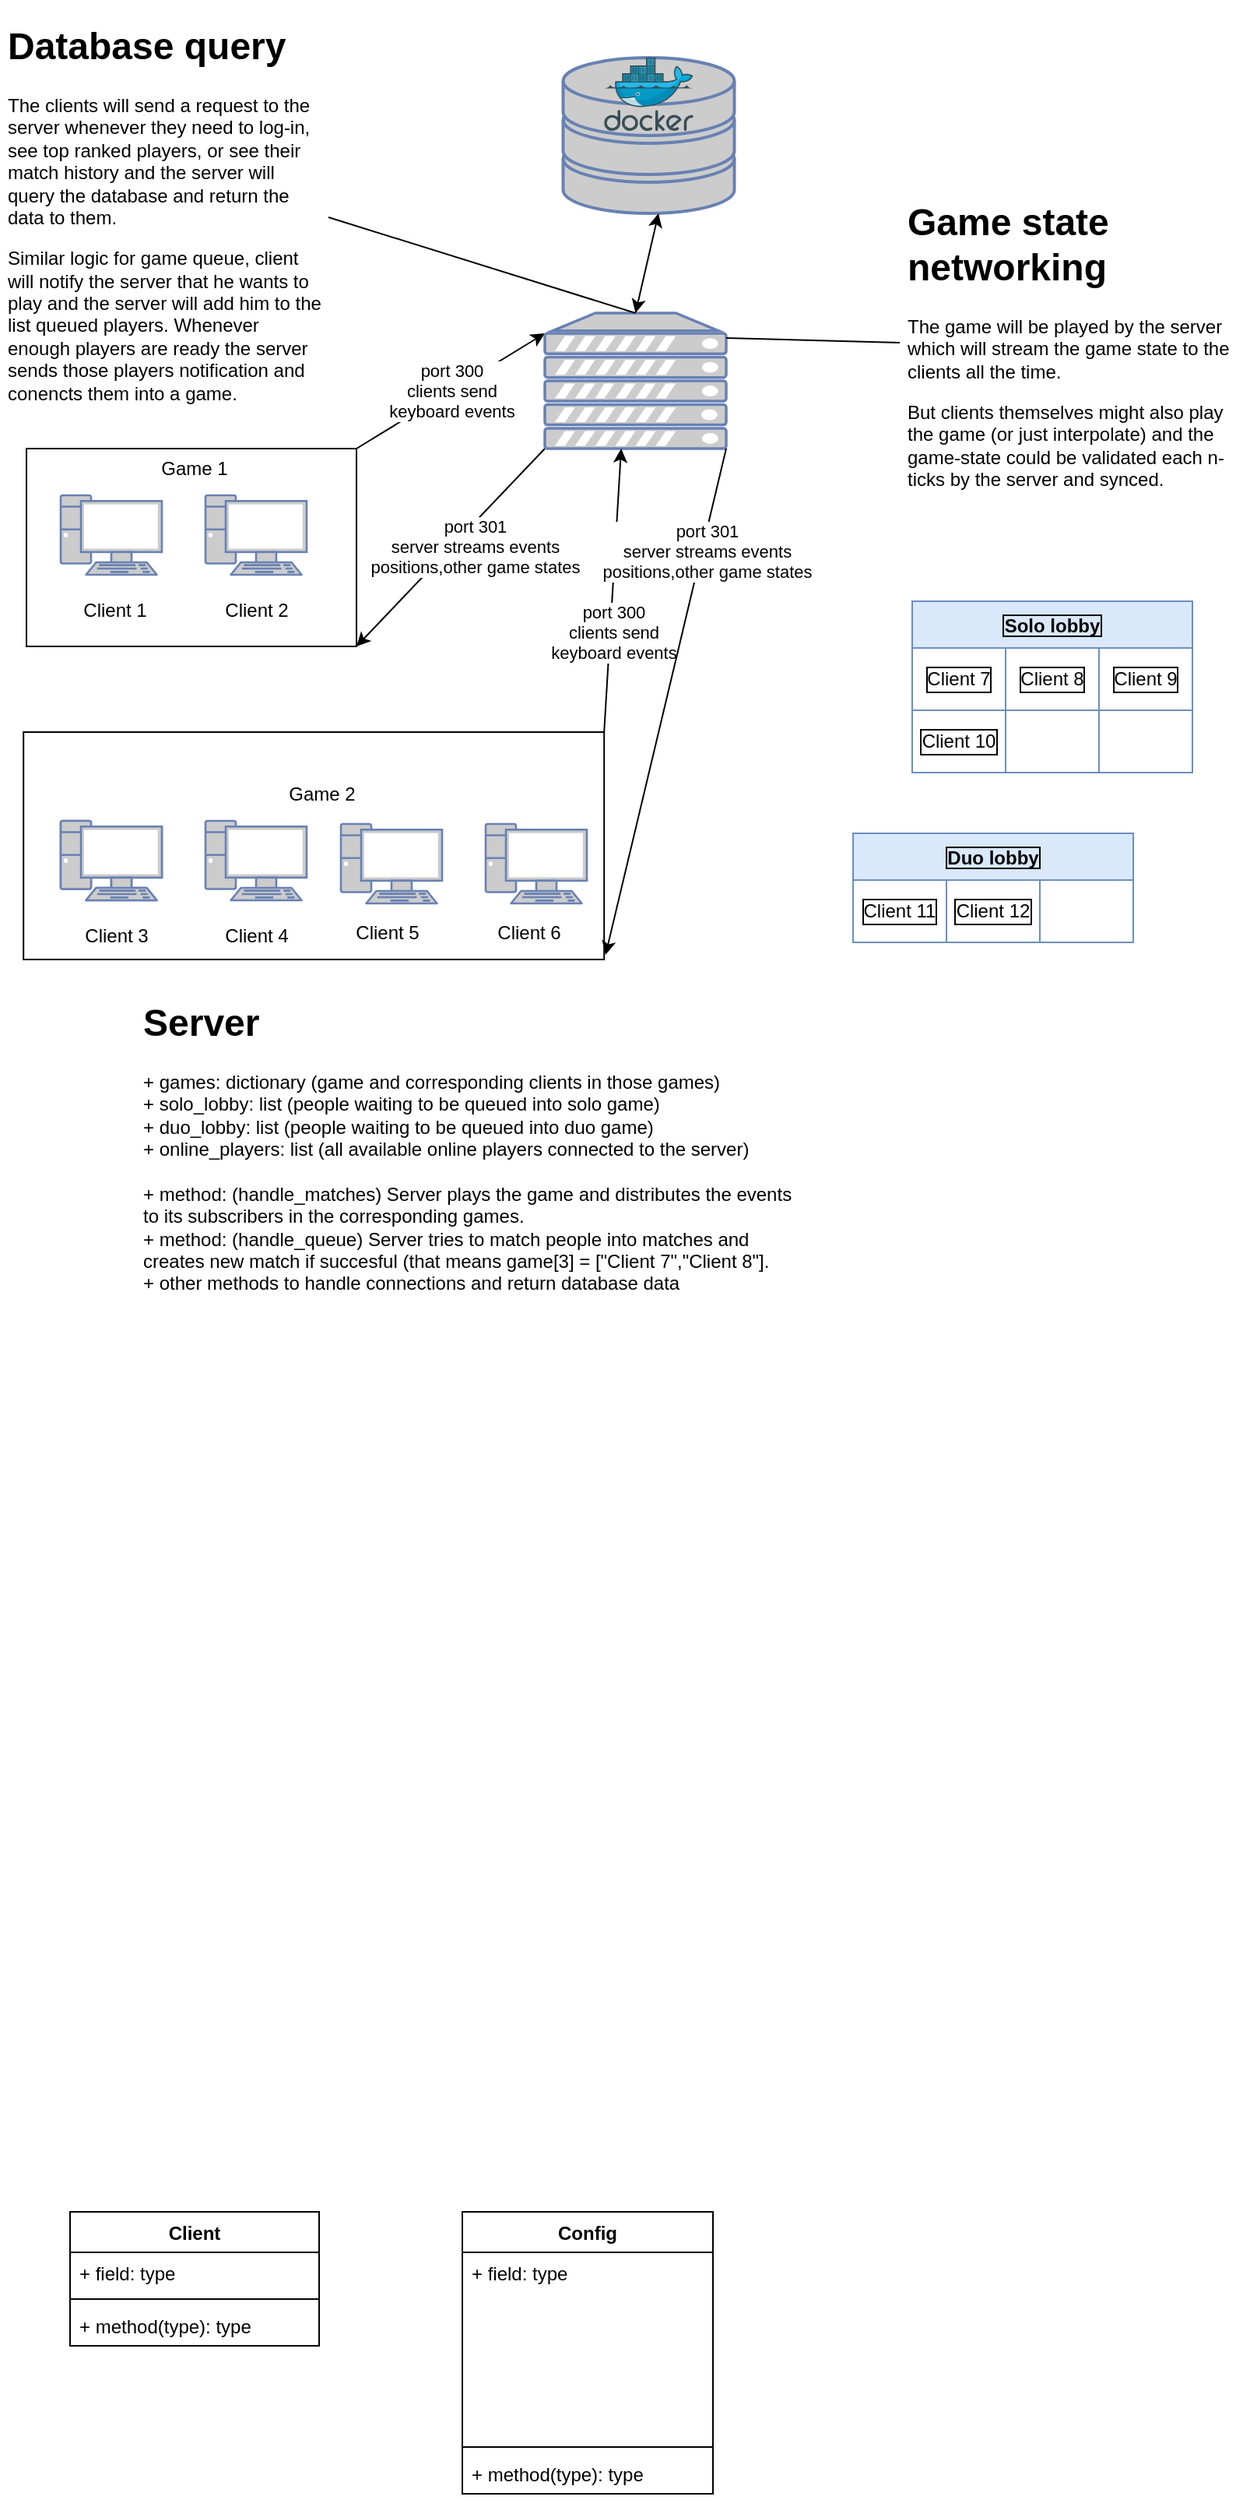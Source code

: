 <mxfile>
    <diagram id="C5RBs43oDa-KdzZeNtuy" name="Page-1">
        <mxGraphModel dx="976" dy="1948" grid="0" gridSize="10" guides="1" tooltips="1" connect="1" arrows="1" fold="1" page="1" pageScale="1" pageWidth="827" pageHeight="1169" math="0" shadow="0">
            <root>
                <mxCell id="WIyWlLk6GJQsqaUBKTNV-0"/>
                <mxCell id="WIyWlLk6GJQsqaUBKTNV-1" parent="WIyWlLk6GJQsqaUBKTNV-0"/>
                <mxCell id="51" value="port 300&lt;br&gt;clients send&lt;br&gt;keyboard events" style="edgeStyle=none;html=1;exitX=1;exitY=0;exitDx=0;exitDy=0;entryX=0;entryY=0.15;entryDx=0;entryDy=0;entryPerimeter=0;" parent="WIyWlLk6GJQsqaUBKTNV-1" source="32" target="25" edge="1">
                    <mxGeometry x="0.001" relative="1" as="geometry">
                        <mxPoint as="offset"/>
                    </mxGeometry>
                </mxCell>
                <mxCell id="32" value="" style="rounded=0;whiteSpace=wrap;html=1;" parent="WIyWlLk6GJQsqaUBKTNV-1" vertex="1">
                    <mxGeometry x="37" y="-880" width="212" height="127" as="geometry"/>
                </mxCell>
                <mxCell id="17" value="Client" style="swimlane;fontStyle=1;align=center;verticalAlign=top;childLayout=stackLayout;horizontal=1;startSize=26;horizontalStack=0;resizeParent=1;resizeParentMax=0;resizeLast=0;collapsible=1;marginBottom=0;" parent="WIyWlLk6GJQsqaUBKTNV-1" vertex="1">
                    <mxGeometry x="65" y="252" width="160" height="86" as="geometry">
                        <mxRectangle x="89" y="133" width="98" height="26" as="alternateBounds"/>
                    </mxGeometry>
                </mxCell>
                <mxCell id="18" value="+ field: type" style="text;strokeColor=none;fillColor=none;align=left;verticalAlign=top;spacingLeft=4;spacingRight=4;overflow=hidden;rotatable=0;points=[[0,0.5],[1,0.5]];portConstraint=eastwest;" parent="17" vertex="1">
                    <mxGeometry y="26" width="160" height="26" as="geometry"/>
                </mxCell>
                <mxCell id="19" value="" style="line;strokeWidth=1;fillColor=none;align=left;verticalAlign=middle;spacingTop=-1;spacingLeft=3;spacingRight=3;rotatable=0;labelPosition=right;points=[];portConstraint=eastwest;strokeColor=inherit;" parent="17" vertex="1">
                    <mxGeometry y="52" width="160" height="8" as="geometry"/>
                </mxCell>
                <mxCell id="20" value="+ method(type): type" style="text;strokeColor=none;fillColor=none;align=left;verticalAlign=top;spacingLeft=4;spacingRight=4;overflow=hidden;rotatable=0;points=[[0,0.5],[1,0.5]];portConstraint=eastwest;" parent="17" vertex="1">
                    <mxGeometry y="60" width="160" height="26" as="geometry"/>
                </mxCell>
                <mxCell id="21" value="Config&#10;" style="swimlane;fontStyle=1;align=center;verticalAlign=top;childLayout=stackLayout;horizontal=1;startSize=26;horizontalStack=0;resizeParent=1;resizeParentMax=0;resizeLast=0;collapsible=1;marginBottom=0;" parent="WIyWlLk6GJQsqaUBKTNV-1" vertex="1">
                    <mxGeometry x="317" y="252" width="161" height="181" as="geometry">
                        <mxRectangle x="89" y="133" width="98" height="26" as="alternateBounds"/>
                    </mxGeometry>
                </mxCell>
                <mxCell id="22" value="+ field: type" style="text;strokeColor=none;fillColor=none;align=left;verticalAlign=top;spacingLeft=4;spacingRight=4;overflow=hidden;rotatable=0;points=[[0,0.5],[1,0.5]];portConstraint=eastwest;" parent="21" vertex="1">
                    <mxGeometry y="26" width="161" height="121" as="geometry"/>
                </mxCell>
                <mxCell id="23" value="" style="line;strokeWidth=1;fillColor=none;align=left;verticalAlign=middle;spacingTop=-1;spacingLeft=3;spacingRight=3;rotatable=0;labelPosition=right;points=[];portConstraint=eastwest;strokeColor=inherit;" parent="21" vertex="1">
                    <mxGeometry y="147" width="161" height="8" as="geometry"/>
                </mxCell>
                <mxCell id="24" value="+ method(type): type" style="text;strokeColor=none;fillColor=none;align=left;verticalAlign=top;spacingLeft=4;spacingRight=4;overflow=hidden;rotatable=0;points=[[0,0.5],[1,0.5]];portConstraint=eastwest;" parent="21" vertex="1">
                    <mxGeometry y="155" width="161" height="26" as="geometry"/>
                </mxCell>
                <mxCell id="53" value="port 301&lt;br&gt;server streams events&lt;br&gt;positions,other game states" style="edgeStyle=none;html=1;exitX=0;exitY=1;exitDx=0;exitDy=0;exitPerimeter=0;entryX=1;entryY=1;entryDx=0;entryDy=0;" parent="WIyWlLk6GJQsqaUBKTNV-1" source="25" target="32" edge="1">
                    <mxGeometry x="-0.122" y="11" relative="1" as="geometry">
                        <mxPoint as="offset"/>
                    </mxGeometry>
                </mxCell>
                <mxCell id="25" value="" style="fontColor=#0066CC;verticalAlign=top;verticalLabelPosition=bottom;labelPosition=center;align=center;html=1;outlineConnect=0;fillColor=#CCCCCC;strokeColor=#6881B3;gradientColor=none;gradientDirection=north;strokeWidth=2;shape=mxgraph.networks.server;" parent="WIyWlLk6GJQsqaUBKTNV-1" vertex="1">
                    <mxGeometry x="370" y="-967" width="116.5" height="87" as="geometry"/>
                </mxCell>
                <mxCell id="26" value="" style="fontColor=#0066CC;verticalAlign=top;verticalLabelPosition=bottom;labelPosition=center;align=center;html=1;outlineConnect=0;fillColor=#CCCCCC;strokeColor=#6881B3;gradientColor=none;gradientDirection=north;strokeWidth=2;shape=mxgraph.networks.pc;" parent="WIyWlLk6GJQsqaUBKTNV-1" vertex="1">
                    <mxGeometry x="59" y="-850" width="65" height="51" as="geometry"/>
                </mxCell>
                <mxCell id="27" value="" style="fontColor=#0066CC;verticalAlign=top;verticalLabelPosition=bottom;labelPosition=center;align=center;html=1;outlineConnect=0;fillColor=#CCCCCC;strokeColor=#6881B3;gradientColor=none;gradientDirection=north;strokeWidth=2;shape=mxgraph.networks.storage;" parent="WIyWlLk6GJQsqaUBKTNV-1" vertex="1">
                    <mxGeometry x="381.75" y="-1131" width="110" height="100" as="geometry"/>
                </mxCell>
                <mxCell id="28" value="" style="endArrow=classic;startArrow=classic;html=1;exitX=0.5;exitY=0;exitDx=0;exitDy=0;exitPerimeter=0;" parent="WIyWlLk6GJQsqaUBKTNV-1" source="25" edge="1">
                    <mxGeometry width="50" height="50" relative="1" as="geometry">
                        <mxPoint x="393" y="-981" as="sourcePoint"/>
                        <mxPoint x="443" y="-1031" as="targetPoint"/>
                    </mxGeometry>
                </mxCell>
                <mxCell id="29" value="" style="fontColor=#0066CC;verticalAlign=top;verticalLabelPosition=bottom;labelPosition=center;align=center;html=1;outlineConnect=0;fillColor=#CCCCCC;strokeColor=#6881B3;gradientColor=none;gradientDirection=north;strokeWidth=2;shape=mxgraph.networks.pc;" parent="WIyWlLk6GJQsqaUBKTNV-1" vertex="1">
                    <mxGeometry x="152" y="-850" width="65" height="51" as="geometry"/>
                </mxCell>
                <mxCell id="33" value="Game 1&lt;br&gt;" style="text;html=1;strokeColor=none;fillColor=none;align=center;verticalAlign=middle;whiteSpace=wrap;rounded=0;" parent="WIyWlLk6GJQsqaUBKTNV-1" vertex="1">
                    <mxGeometry x="115" y="-882" width="60" height="30" as="geometry"/>
                </mxCell>
                <mxCell id="34" value="Client 1" style="text;html=1;strokeColor=none;fillColor=none;align=center;verticalAlign=middle;whiteSpace=wrap;rounded=0;" parent="WIyWlLk6GJQsqaUBKTNV-1" vertex="1">
                    <mxGeometry x="64" y="-791" width="60" height="30" as="geometry"/>
                </mxCell>
                <mxCell id="35" value="Client 2" style="text;html=1;strokeColor=none;fillColor=none;align=center;verticalAlign=middle;whiteSpace=wrap;rounded=0;" parent="WIyWlLk6GJQsqaUBKTNV-1" vertex="1">
                    <mxGeometry x="154.5" y="-791" width="60" height="30" as="geometry"/>
                </mxCell>
                <mxCell id="36" value="" style="rounded=0;whiteSpace=wrap;html=1;" parent="WIyWlLk6GJQsqaUBKTNV-1" vertex="1">
                    <mxGeometry x="35.09" y="-698" width="373" height="146" as="geometry"/>
                </mxCell>
                <mxCell id="37" value="" style="fontColor=#0066CC;verticalAlign=top;verticalLabelPosition=bottom;labelPosition=center;align=center;html=1;outlineConnect=0;fillColor=#CCCCCC;strokeColor=#6881B3;gradientColor=none;gradientDirection=north;strokeWidth=2;shape=mxgraph.networks.pc;" parent="WIyWlLk6GJQsqaUBKTNV-1" vertex="1">
                    <mxGeometry x="59" y="-641" width="65" height="51" as="geometry"/>
                </mxCell>
                <mxCell id="38" value="" style="fontColor=#0066CC;verticalAlign=top;verticalLabelPosition=bottom;labelPosition=center;align=center;html=1;outlineConnect=0;fillColor=#CCCCCC;strokeColor=#6881B3;gradientColor=none;gradientDirection=north;strokeWidth=2;shape=mxgraph.networks.pc;" parent="WIyWlLk6GJQsqaUBKTNV-1" vertex="1">
                    <mxGeometry x="152" y="-641" width="65" height="51" as="geometry"/>
                </mxCell>
                <mxCell id="40" value="Client 3" style="text;html=1;strokeColor=none;fillColor=none;align=center;verticalAlign=middle;whiteSpace=wrap;rounded=0;" parent="WIyWlLk6GJQsqaUBKTNV-1" vertex="1">
                    <mxGeometry x="65" y="-582" width="60" height="30" as="geometry"/>
                </mxCell>
                <mxCell id="41" value="Client 4" style="text;html=1;strokeColor=none;fillColor=none;align=center;verticalAlign=middle;whiteSpace=wrap;rounded=0;" parent="WIyWlLk6GJQsqaUBKTNV-1" vertex="1">
                    <mxGeometry x="154.5" y="-582" width="60" height="30" as="geometry"/>
                </mxCell>
                <mxCell id="42" value="Game 2&lt;br&gt;" style="text;html=1;strokeColor=none;fillColor=none;align=center;verticalAlign=middle;whiteSpace=wrap;rounded=0;" parent="WIyWlLk6GJQsqaUBKTNV-1" vertex="1">
                    <mxGeometry x="197" y="-673" width="60" height="30" as="geometry"/>
                </mxCell>
                <mxCell id="43" value="" style="fontColor=#0066CC;verticalAlign=top;verticalLabelPosition=bottom;labelPosition=center;align=center;html=1;outlineConnect=0;fillColor=#CCCCCC;strokeColor=#6881B3;gradientColor=none;gradientDirection=north;strokeWidth=2;shape=mxgraph.networks.pc;" parent="WIyWlLk6GJQsqaUBKTNV-1" vertex="1">
                    <mxGeometry x="59" y="-641" width="65" height="51" as="geometry"/>
                </mxCell>
                <mxCell id="44" value="" style="fontColor=#0066CC;verticalAlign=top;verticalLabelPosition=bottom;labelPosition=center;align=center;html=1;outlineConnect=0;fillColor=#CCCCCC;strokeColor=#6881B3;gradientColor=none;gradientDirection=north;strokeWidth=2;shape=mxgraph.networks.pc;" parent="WIyWlLk6GJQsqaUBKTNV-1" vertex="1">
                    <mxGeometry x="332" y="-639" width="65" height="51" as="geometry"/>
                </mxCell>
                <mxCell id="46" value="" style="fontColor=#0066CC;verticalAlign=top;verticalLabelPosition=bottom;labelPosition=center;align=center;html=1;outlineConnect=0;fillColor=#CCCCCC;strokeColor=#6881B3;gradientColor=none;gradientDirection=north;strokeWidth=2;shape=mxgraph.networks.pc;" parent="WIyWlLk6GJQsqaUBKTNV-1" vertex="1">
                    <mxGeometry x="239" y="-639" width="65" height="51" as="geometry"/>
                </mxCell>
                <mxCell id="47" value="Client 5" style="text;html=1;strokeColor=none;fillColor=none;align=center;verticalAlign=middle;whiteSpace=wrap;rounded=0;" parent="WIyWlLk6GJQsqaUBKTNV-1" vertex="1">
                    <mxGeometry x="239" y="-584" width="60" height="30" as="geometry"/>
                </mxCell>
                <mxCell id="48" value="Client 6" style="text;html=1;strokeColor=none;fillColor=none;align=center;verticalAlign=middle;whiteSpace=wrap;rounded=0;" parent="WIyWlLk6GJQsqaUBKTNV-1" vertex="1">
                    <mxGeometry x="329.5" y="-584" width="60" height="30" as="geometry"/>
                </mxCell>
                <mxCell id="55" value="&lt;h1&gt;Game state networking&lt;/h1&gt;&lt;p&gt;The game will be played by the server which will stream the game state to the clients all the time.&amp;nbsp;&lt;/p&gt;&lt;p&gt;But clients themselves might also play the game (or just interpolate) and the game-state could be validated each n-ticks by the server and synced.&lt;/p&gt;" style="text;html=1;strokeColor=none;fillColor=none;spacing=5;spacingTop=-20;whiteSpace=wrap;overflow=hidden;rounded=0;" parent="WIyWlLk6GJQsqaUBKTNV-1" vertex="1">
                    <mxGeometry x="598" y="-1045" width="215" height="194" as="geometry"/>
                </mxCell>
                <mxCell id="57" value="" style="sketch=0;aspect=fixed;html=1;points=[];align=center;image;fontSize=12;image=img/lib/mscae/Docker.svg;" parent="WIyWlLk6GJQsqaUBKTNV-1" vertex="1">
                    <mxGeometry x="408.09" y="-1131" width="57.32" height="47" as="geometry"/>
                </mxCell>
                <mxCell id="58" value="port 300&lt;br&gt;clients send&lt;br&gt;keyboard events" style="edgeStyle=none;html=1;exitX=1;exitY=0;exitDx=0;exitDy=0;entryX=0.421;entryY=1;entryDx=0;entryDy=0;entryPerimeter=0;" parent="WIyWlLk6GJQsqaUBKTNV-1" source="36" target="25" edge="1">
                    <mxGeometry x="-0.296" y="-2" relative="1" as="geometry">
                        <mxPoint x="410" y="-679.05" as="sourcePoint"/>
                        <mxPoint x="531" y="-753" as="targetPoint"/>
                        <mxPoint as="offset"/>
                    </mxGeometry>
                </mxCell>
                <mxCell id="59" value="port 301&lt;br&gt;server streams events&lt;br&gt;positions,other game states" style="edgeStyle=none;html=1;exitX=1;exitY=1;exitDx=0;exitDy=0;exitPerimeter=0;" parent="WIyWlLk6GJQsqaUBKTNV-1" source="25" edge="1">
                    <mxGeometry x="-0.598" y="3" relative="1" as="geometry">
                        <mxPoint x="572" y="-822" as="sourcePoint"/>
                        <mxPoint x="409" y="-555" as="targetPoint"/>
                        <mxPoint as="offset"/>
                    </mxGeometry>
                </mxCell>
                <mxCell id="62" value="" style="endArrow=none;html=1;entryX=0;entryY=0.5;entryDx=0;entryDy=0;" parent="WIyWlLk6GJQsqaUBKTNV-1" target="55" edge="1">
                    <mxGeometry width="50" height="50" relative="1" as="geometry">
                        <mxPoint x="486.5" y="-951" as="sourcePoint"/>
                        <mxPoint x="536.5" y="-1001" as="targetPoint"/>
                    </mxGeometry>
                </mxCell>
                <mxCell id="63" value="&lt;h1&gt;Database query&lt;/h1&gt;&lt;p&gt;The clients will send a request to the server whenever they need to log-in, see top ranked players, or see their match history and the server will query the database and return the data to them.&lt;/p&gt;&lt;p&gt;Similar logic for game queue, client will notify the server that he wants to play and the server will add him to the list queued players. Whenever enough players are ready the server sends those players notification and conencts them into a game.&lt;/p&gt;" style="text;html=1;strokeColor=none;fillColor=none;spacing=5;spacingTop=-20;whiteSpace=wrap;overflow=hidden;rounded=0;" parent="WIyWlLk6GJQsqaUBKTNV-1" vertex="1">
                    <mxGeometry x="20" y="-1158" width="211" height="259" as="geometry"/>
                </mxCell>
                <mxCell id="64" value="" style="endArrow=none;html=1;exitX=1;exitY=0.5;exitDx=0;exitDy=0;entryX=0.5;entryY=0;entryDx=0;entryDy=0;entryPerimeter=0;" parent="WIyWlLk6GJQsqaUBKTNV-1" source="63" target="25" edge="1">
                    <mxGeometry width="50" height="50" relative="1" as="geometry">
                        <mxPoint x="249" y="-1034" as="sourcePoint"/>
                        <mxPoint x="434" y="-996" as="targetPoint"/>
                    </mxGeometry>
                </mxCell>
                <mxCell id="69" value="Solo lobby" style="shape=table;startSize=30;container=1;collapsible=0;childLayout=tableLayout;fontStyle=1;align=center;labelBorderColor=default;fillColor=#dae8fc;strokeColor=#6c8ebf;" parent="WIyWlLk6GJQsqaUBKTNV-1" vertex="1">
                    <mxGeometry x="606" y="-782" width="180" height="110" as="geometry"/>
                </mxCell>
                <mxCell id="70" value="" style="shape=tableRow;horizontal=0;startSize=0;swimlaneHead=0;swimlaneBody=0;top=0;left=0;bottom=0;right=0;collapsible=0;dropTarget=0;fillColor=none;points=[[0,0.5],[1,0.5]];portConstraint=eastwest;labelBorderColor=default;" parent="69" vertex="1">
                    <mxGeometry y="30" width="180" height="40" as="geometry"/>
                </mxCell>
                <mxCell id="71" value="Client 7" style="shape=partialRectangle;html=1;whiteSpace=wrap;connectable=0;fillColor=none;top=0;left=0;bottom=0;right=0;overflow=hidden;labelBorderColor=default;" parent="70" vertex="1">
                    <mxGeometry width="60" height="40" as="geometry">
                        <mxRectangle width="60" height="40" as="alternateBounds"/>
                    </mxGeometry>
                </mxCell>
                <mxCell id="72" value="Client 8" style="shape=partialRectangle;html=1;whiteSpace=wrap;connectable=0;fillColor=none;top=0;left=0;bottom=0;right=0;overflow=hidden;labelBorderColor=default;" parent="70" vertex="1">
                    <mxGeometry x="60" width="60" height="40" as="geometry">
                        <mxRectangle width="60" height="40" as="alternateBounds"/>
                    </mxGeometry>
                </mxCell>
                <mxCell id="73" value="Client 9" style="shape=partialRectangle;html=1;whiteSpace=wrap;connectable=0;fillColor=none;top=0;left=0;bottom=0;right=0;overflow=hidden;labelBorderColor=default;" parent="70" vertex="1">
                    <mxGeometry x="120" width="60" height="40" as="geometry">
                        <mxRectangle width="60" height="40" as="alternateBounds"/>
                    </mxGeometry>
                </mxCell>
                <mxCell id="74" value="" style="shape=tableRow;horizontal=0;startSize=0;swimlaneHead=0;swimlaneBody=0;top=0;left=0;bottom=0;right=0;collapsible=0;dropTarget=0;fillColor=none;points=[[0,0.5],[1,0.5]];portConstraint=eastwest;labelBorderColor=default;" parent="69" vertex="1">
                    <mxGeometry y="70" width="180" height="40" as="geometry"/>
                </mxCell>
                <mxCell id="75" value="Client 10" style="shape=partialRectangle;html=1;whiteSpace=wrap;connectable=0;fillColor=none;top=0;left=0;bottom=0;right=0;overflow=hidden;labelBorderColor=default;" parent="74" vertex="1">
                    <mxGeometry width="60" height="40" as="geometry">
                        <mxRectangle width="60" height="40" as="alternateBounds"/>
                    </mxGeometry>
                </mxCell>
                <mxCell id="76" value="" style="shape=partialRectangle;html=1;whiteSpace=wrap;connectable=0;fillColor=none;top=0;left=0;bottom=0;right=0;overflow=hidden;labelBorderColor=default;" parent="74" vertex="1">
                    <mxGeometry x="60" width="60" height="40" as="geometry">
                        <mxRectangle width="60" height="40" as="alternateBounds"/>
                    </mxGeometry>
                </mxCell>
                <mxCell id="77" value="" style="shape=partialRectangle;html=1;whiteSpace=wrap;connectable=0;fillColor=none;top=0;left=0;bottom=0;right=0;overflow=hidden;labelBorderColor=default;" parent="74" vertex="1">
                    <mxGeometry x="120" width="60" height="40" as="geometry">
                        <mxRectangle width="60" height="40" as="alternateBounds"/>
                    </mxGeometry>
                </mxCell>
                <mxCell id="82" value="Duo lobby" style="shape=table;startSize=30;container=1;collapsible=0;childLayout=tableLayout;fontStyle=1;align=center;labelBorderColor=default;fillColor=#dae8fc;strokeColor=#6c8ebf;" parent="WIyWlLk6GJQsqaUBKTNV-1" vertex="1">
                    <mxGeometry x="568" y="-633" width="180" height="70" as="geometry"/>
                </mxCell>
                <mxCell id="83" value="" style="shape=tableRow;horizontal=0;startSize=0;swimlaneHead=0;swimlaneBody=0;top=0;left=0;bottom=0;right=0;collapsible=0;dropTarget=0;fillColor=none;points=[[0,0.5],[1,0.5]];portConstraint=eastwest;labelBorderColor=default;" parent="82" vertex="1">
                    <mxGeometry y="30" width="180" height="40" as="geometry"/>
                </mxCell>
                <mxCell id="84" value="Client 11" style="shape=partialRectangle;html=1;whiteSpace=wrap;connectable=0;fillColor=none;top=0;left=0;bottom=0;right=0;overflow=hidden;labelBorderColor=default;" parent="83" vertex="1">
                    <mxGeometry width="60" height="40" as="geometry">
                        <mxRectangle width="60" height="40" as="alternateBounds"/>
                    </mxGeometry>
                </mxCell>
                <mxCell id="85" value="Client 12" style="shape=partialRectangle;html=1;whiteSpace=wrap;connectable=0;fillColor=none;top=0;left=0;bottom=0;right=0;overflow=hidden;labelBorderColor=default;" parent="83" vertex="1">
                    <mxGeometry x="60" width="60" height="40" as="geometry">
                        <mxRectangle width="60" height="40" as="alternateBounds"/>
                    </mxGeometry>
                </mxCell>
                <mxCell id="86" value="" style="shape=partialRectangle;html=1;whiteSpace=wrap;connectable=0;fillColor=none;top=0;left=0;bottom=0;right=0;overflow=hidden;labelBorderColor=default;" parent="83" vertex="1">
                    <mxGeometry x="120" width="60" height="40" as="geometry">
                        <mxRectangle width="60" height="40" as="alternateBounds"/>
                    </mxGeometry>
                </mxCell>
                <mxCell id="93" value="&lt;h1&gt;Server&lt;/h1&gt;&lt;div&gt;+ games: dictionary (game and corresponding clients in those games)&lt;/div&gt;&lt;div&gt;+ solo_lobby: list (people waiting to be queued into solo game)&lt;/div&gt;&lt;div&gt;+ duo_lobby: list (people waiting to be queued into duo game)&lt;br&gt;&lt;/div&gt;&lt;div&gt;+ online_players: list (all available online players connected to the server)&lt;/div&gt;&lt;div&gt;&lt;br&gt;&lt;/div&gt;&lt;div&gt;+ method: (handle_matches) Server plays the game and distributes the events to its subscribers in the corresponding games.&lt;/div&gt;&lt;div&gt;+ method: (handle_queue) Server tries to match people into matches and creates new match if succesful (that means game[3] = [&quot;Client 7&quot;,&quot;Client 8&quot;].&lt;/div&gt;&lt;div&gt;+ other methods to handle connections and return database data&amp;nbsp;&lt;/div&gt;" style="text;html=1;strokeColor=none;fillColor=none;spacing=5;spacingTop=-20;whiteSpace=wrap;overflow=hidden;rounded=0;" parent="WIyWlLk6GJQsqaUBKTNV-1" vertex="1">
                    <mxGeometry x="107" y="-531" width="435" height="198" as="geometry"/>
                </mxCell>
            </root>
        </mxGraphModel>
    </diagram>
</mxfile>